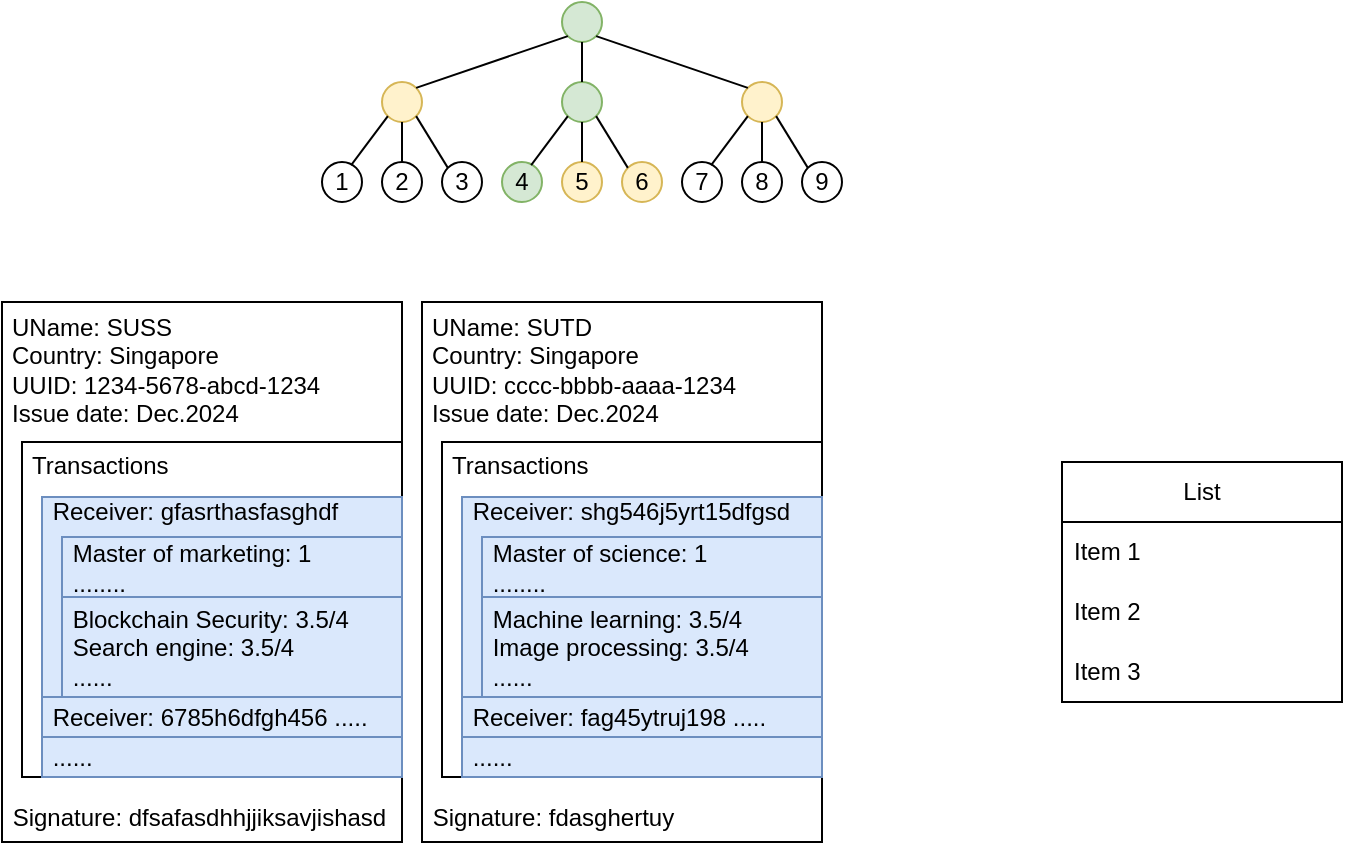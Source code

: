 <mxfile version="24.7.13">
  <diagram name="Page-1" id="_C3TLegI7R8yPhaLSQ1L">
    <mxGraphModel dx="1545" dy="366" grid="1" gridSize="10" guides="1" tooltips="1" connect="1" arrows="1" fold="1" page="1" pageScale="1" pageWidth="850" pageHeight="1100" math="0" shadow="0">
      <root>
        <mxCell id="0" />
        <mxCell id="1" parent="0" />
        <mxCell id="fRx-R-XlH92UUbTNDXMt-1" value="1" style="ellipse;whiteSpace=wrap;html=1;" parent="1" vertex="1">
          <mxGeometry x="360" y="250" width="20" height="20" as="geometry" />
        </mxCell>
        <mxCell id="fRx-R-XlH92UUbTNDXMt-2" value="2" style="ellipse;whiteSpace=wrap;html=1;" parent="1" vertex="1">
          <mxGeometry x="390" y="250" width="20" height="20" as="geometry" />
        </mxCell>
        <mxCell id="fRx-R-XlH92UUbTNDXMt-3" value="3" style="ellipse;whiteSpace=wrap;html=1;" parent="1" vertex="1">
          <mxGeometry x="420" y="250" width="20" height="20" as="geometry" />
        </mxCell>
        <mxCell id="fRx-R-XlH92UUbTNDXMt-4" value="" style="ellipse;whiteSpace=wrap;html=1;fillColor=#fff2cc;strokeColor=#d6b656;" parent="1" vertex="1">
          <mxGeometry x="390" y="210" width="20" height="20" as="geometry" />
        </mxCell>
        <mxCell id="fRx-R-XlH92UUbTNDXMt-5" value="" style="endArrow=none;html=1;rounded=0;exitX=0.729;exitY=0.076;exitDx=0;exitDy=0;entryX=0;entryY=1;entryDx=0;entryDy=0;exitPerimeter=0;" parent="1" source="fRx-R-XlH92UUbTNDXMt-1" target="fRx-R-XlH92UUbTNDXMt-4" edge="1">
          <mxGeometry width="50" height="50" relative="1" as="geometry">
            <mxPoint x="440" y="270" as="sourcePoint" />
            <mxPoint x="490" y="220" as="targetPoint" />
          </mxGeometry>
        </mxCell>
        <mxCell id="fRx-R-XlH92UUbTNDXMt-6" value="" style="endArrow=none;html=1;rounded=0;exitX=0.5;exitY=0;exitDx=0;exitDy=0;entryX=0.5;entryY=1;entryDx=0;entryDy=0;" parent="1" source="fRx-R-XlH92UUbTNDXMt-2" target="fRx-R-XlH92UUbTNDXMt-4" edge="1">
          <mxGeometry width="50" height="50" relative="1" as="geometry">
            <mxPoint x="384" y="262" as="sourcePoint" />
            <mxPoint x="403" y="237" as="targetPoint" />
          </mxGeometry>
        </mxCell>
        <mxCell id="fRx-R-XlH92UUbTNDXMt-7" value="" style="endArrow=none;html=1;rounded=0;exitX=0;exitY=0;exitDx=0;exitDy=0;entryX=1;entryY=1;entryDx=0;entryDy=0;" parent="1" source="fRx-R-XlH92UUbTNDXMt-3" target="fRx-R-XlH92UUbTNDXMt-4" edge="1">
          <mxGeometry width="50" height="50" relative="1" as="geometry">
            <mxPoint x="410" y="260" as="sourcePoint" />
            <mxPoint x="410" y="240" as="targetPoint" />
          </mxGeometry>
        </mxCell>
        <mxCell id="fRx-R-XlH92UUbTNDXMt-8" value="4" style="ellipse;whiteSpace=wrap;html=1;fillColor=#d5e8d4;strokeColor=#82b366;" parent="1" vertex="1">
          <mxGeometry x="450" y="250" width="20" height="20" as="geometry" />
        </mxCell>
        <mxCell id="fRx-R-XlH92UUbTNDXMt-9" value="5" style="ellipse;whiteSpace=wrap;html=1;fillColor=#fff2cc;strokeColor=#d6b656;" parent="1" vertex="1">
          <mxGeometry x="480" y="250" width="20" height="20" as="geometry" />
        </mxCell>
        <mxCell id="fRx-R-XlH92UUbTNDXMt-10" value="6" style="ellipse;whiteSpace=wrap;html=1;fillColor=#fff2cc;strokeColor=#d6b656;" parent="1" vertex="1">
          <mxGeometry x="510" y="250" width="20" height="20" as="geometry" />
        </mxCell>
        <mxCell id="fRx-R-XlH92UUbTNDXMt-11" value="" style="ellipse;whiteSpace=wrap;html=1;fillColor=#d5e8d4;strokeColor=#82b366;" parent="1" vertex="1">
          <mxGeometry x="480" y="210" width="20" height="20" as="geometry" />
        </mxCell>
        <mxCell id="fRx-R-XlH92UUbTNDXMt-12" value="" style="endArrow=none;html=1;rounded=0;exitX=0.729;exitY=0.076;exitDx=0;exitDy=0;entryX=0;entryY=1;entryDx=0;entryDy=0;exitPerimeter=0;" parent="1" source="fRx-R-XlH92UUbTNDXMt-8" target="fRx-R-XlH92UUbTNDXMt-11" edge="1">
          <mxGeometry width="50" height="50" relative="1" as="geometry">
            <mxPoint x="530" y="270" as="sourcePoint" />
            <mxPoint x="580" y="220" as="targetPoint" />
          </mxGeometry>
        </mxCell>
        <mxCell id="fRx-R-XlH92UUbTNDXMt-13" value="" style="endArrow=none;html=1;rounded=0;exitX=0.5;exitY=0;exitDx=0;exitDy=0;entryX=0.5;entryY=1;entryDx=0;entryDy=0;" parent="1" source="fRx-R-XlH92UUbTNDXMt-9" target="fRx-R-XlH92UUbTNDXMt-11" edge="1">
          <mxGeometry width="50" height="50" relative="1" as="geometry">
            <mxPoint x="474" y="262" as="sourcePoint" />
            <mxPoint x="493" y="237" as="targetPoint" />
          </mxGeometry>
        </mxCell>
        <mxCell id="fRx-R-XlH92UUbTNDXMt-14" value="" style="endArrow=none;html=1;rounded=0;exitX=0;exitY=0;exitDx=0;exitDy=0;entryX=1;entryY=1;entryDx=0;entryDy=0;" parent="1" source="fRx-R-XlH92UUbTNDXMt-10" target="fRx-R-XlH92UUbTNDXMt-11" edge="1">
          <mxGeometry width="50" height="50" relative="1" as="geometry">
            <mxPoint x="500" y="260" as="sourcePoint" />
            <mxPoint x="500" y="240" as="targetPoint" />
          </mxGeometry>
        </mxCell>
        <mxCell id="fRx-R-XlH92UUbTNDXMt-15" value="7" style="ellipse;whiteSpace=wrap;html=1;" parent="1" vertex="1">
          <mxGeometry x="540" y="250" width="20" height="20" as="geometry" />
        </mxCell>
        <mxCell id="fRx-R-XlH92UUbTNDXMt-16" value="8" style="ellipse;whiteSpace=wrap;html=1;" parent="1" vertex="1">
          <mxGeometry x="570" y="250" width="20" height="20" as="geometry" />
        </mxCell>
        <mxCell id="fRx-R-XlH92UUbTNDXMt-17" value="9" style="ellipse;whiteSpace=wrap;html=1;" parent="1" vertex="1">
          <mxGeometry x="600" y="250" width="20" height="20" as="geometry" />
        </mxCell>
        <mxCell id="fRx-R-XlH92UUbTNDXMt-18" value="" style="ellipse;whiteSpace=wrap;html=1;fillColor=#fff2cc;strokeColor=#d6b656;" parent="1" vertex="1">
          <mxGeometry x="570" y="210" width="20" height="20" as="geometry" />
        </mxCell>
        <mxCell id="fRx-R-XlH92UUbTNDXMt-19" value="" style="endArrow=none;html=1;rounded=0;exitX=0.729;exitY=0.076;exitDx=0;exitDy=0;entryX=0;entryY=1;entryDx=0;entryDy=0;exitPerimeter=0;" parent="1" source="fRx-R-XlH92UUbTNDXMt-15" target="fRx-R-XlH92UUbTNDXMt-18" edge="1">
          <mxGeometry width="50" height="50" relative="1" as="geometry">
            <mxPoint x="620" y="270" as="sourcePoint" />
            <mxPoint x="670" y="220" as="targetPoint" />
          </mxGeometry>
        </mxCell>
        <mxCell id="fRx-R-XlH92UUbTNDXMt-20" value="" style="endArrow=none;html=1;rounded=0;exitX=0.5;exitY=0;exitDx=0;exitDy=0;entryX=0.5;entryY=1;entryDx=0;entryDy=0;" parent="1" source="fRx-R-XlH92UUbTNDXMt-16" target="fRx-R-XlH92UUbTNDXMt-18" edge="1">
          <mxGeometry width="50" height="50" relative="1" as="geometry">
            <mxPoint x="564" y="262" as="sourcePoint" />
            <mxPoint x="583" y="237" as="targetPoint" />
          </mxGeometry>
        </mxCell>
        <mxCell id="fRx-R-XlH92UUbTNDXMt-21" value="" style="endArrow=none;html=1;rounded=0;exitX=0;exitY=0;exitDx=0;exitDy=0;entryX=1;entryY=1;entryDx=0;entryDy=0;" parent="1" source="fRx-R-XlH92UUbTNDXMt-17" target="fRx-R-XlH92UUbTNDXMt-18" edge="1">
          <mxGeometry width="50" height="50" relative="1" as="geometry">
            <mxPoint x="590" y="260" as="sourcePoint" />
            <mxPoint x="590" y="240" as="targetPoint" />
          </mxGeometry>
        </mxCell>
        <mxCell id="fRx-R-XlH92UUbTNDXMt-22" value="" style="ellipse;whiteSpace=wrap;html=1;fillColor=#d5e8d4;strokeColor=#82b366;" parent="1" vertex="1">
          <mxGeometry x="480" y="170" width="20" height="20" as="geometry" />
        </mxCell>
        <mxCell id="fRx-R-XlH92UUbTNDXMt-23" value="" style="endArrow=none;html=1;rounded=0;entryX=0.5;entryY=1;entryDx=0;entryDy=0;exitX=0.5;exitY=0;exitDx=0;exitDy=0;" parent="1" source="fRx-R-XlH92UUbTNDXMt-11" target="fRx-R-XlH92UUbTNDXMt-22" edge="1">
          <mxGeometry width="50" height="50" relative="1" as="geometry">
            <mxPoint x="440" y="200" as="sourcePoint" />
            <mxPoint x="490" y="150" as="targetPoint" />
          </mxGeometry>
        </mxCell>
        <mxCell id="fRx-R-XlH92UUbTNDXMt-24" value="" style="endArrow=none;html=1;rounded=0;entryX=0;entryY=1;entryDx=0;entryDy=0;exitX=1;exitY=0;exitDx=0;exitDy=0;" parent="1" source="fRx-R-XlH92UUbTNDXMt-4" target="fRx-R-XlH92UUbTNDXMt-22" edge="1">
          <mxGeometry width="50" height="50" relative="1" as="geometry">
            <mxPoint x="420" y="210" as="sourcePoint" />
            <mxPoint x="500" y="200" as="targetPoint" />
          </mxGeometry>
        </mxCell>
        <mxCell id="fRx-R-XlH92UUbTNDXMt-25" value="" style="endArrow=none;html=1;rounded=0;entryX=1;entryY=1;entryDx=0;entryDy=0;exitX=0;exitY=0;exitDx=0;exitDy=0;" parent="1" source="fRx-R-XlH92UUbTNDXMt-18" target="fRx-R-XlH92UUbTNDXMt-22" edge="1">
          <mxGeometry width="50" height="50" relative="1" as="geometry">
            <mxPoint x="417" y="223" as="sourcePoint" />
            <mxPoint x="493" y="197" as="targetPoint" />
          </mxGeometry>
        </mxCell>
        <mxCell id="HGDvCcWBCPNiUjmK5g9L-1" value="&lt;div style=&quot;text-align: justify; padding-left: 3px;&quot;&gt;&lt;span style=&quot;background-color: initial;&quot;&gt;UName: SUSS&lt;/span&gt;&lt;/div&gt;&lt;div style=&quot;text-align: justify; padding-left: 3px;&quot;&gt;&lt;span style=&quot;background-color: initial;&quot;&gt;Country: Singapore&lt;/span&gt;&lt;/div&gt;&lt;div style=&quot;text-align: justify; padding-left: 3px;&quot;&gt;&lt;span style=&quot;background-color: initial;&quot;&gt;UUID: 1234-5678-abcd-1234&lt;/span&gt;&lt;/div&gt;&lt;div style=&quot;text-align: justify; padding-left: 3px;&quot;&gt;Issue date: Dec.2024&lt;/div&gt;&lt;div style=&quot;text-align: justify;&quot;&gt;&lt;br&gt;&lt;/div&gt;&lt;div style=&quot;text-align: justify;&quot;&gt;&lt;br&gt;&lt;/div&gt;&lt;div style=&quot;text-align: justify;&quot;&gt;&lt;br&gt;&lt;/div&gt;&lt;div style=&quot;text-align: justify;&quot;&gt;&lt;br&gt;&lt;/div&gt;&lt;div style=&quot;text-align: justify;&quot;&gt;&lt;br&gt;&lt;/div&gt;&lt;div style=&quot;text-align: justify;&quot;&gt;&lt;br&gt;&lt;/div&gt;&lt;div style=&quot;text-align: justify;&quot;&gt;&lt;br&gt;&lt;/div&gt;&lt;div style=&quot;text-align: justify;&quot;&gt;&lt;br&gt;&lt;/div&gt;&lt;div style=&quot;text-align: justify;&quot;&gt;&lt;br&gt;&lt;/div&gt;&lt;div style=&quot;text-align: justify;&quot;&gt;&lt;br&gt;&lt;/div&gt;&lt;div style=&quot;text-align: justify;&quot;&gt;&lt;br&gt;&lt;/div&gt;&lt;div style=&quot;text-align: justify;&quot;&gt;&lt;br&gt;&lt;/div&gt;&lt;div style=&quot;text-align: justify;&quot;&gt;&lt;br&gt;&lt;/div&gt;&lt;div style=&quot;text-align: justify;&quot;&gt;&amp;nbsp;Signature: dfsafasdhhjjiksavjishasd&lt;/div&gt;" style="rounded=0;whiteSpace=wrap;html=1;align=left;" vertex="1" parent="1">
          <mxGeometry x="200" y="320" width="200" height="270" as="geometry" />
        </mxCell>
        <mxCell id="HGDvCcWBCPNiUjmK5g9L-2" value="List" style="swimlane;fontStyle=0;childLayout=stackLayout;horizontal=1;startSize=30;horizontalStack=0;resizeParent=1;resizeParentMax=0;resizeLast=0;collapsible=1;marginBottom=0;whiteSpace=wrap;html=1;" vertex="1" parent="1">
          <mxGeometry x="730" y="400" width="140" height="120" as="geometry" />
        </mxCell>
        <mxCell id="HGDvCcWBCPNiUjmK5g9L-3" value="Item 1" style="text;strokeColor=none;fillColor=none;align=left;verticalAlign=middle;spacingLeft=4;spacingRight=4;overflow=hidden;points=[[0,0.5],[1,0.5]];portConstraint=eastwest;rotatable=0;whiteSpace=wrap;html=1;" vertex="1" parent="HGDvCcWBCPNiUjmK5g9L-2">
          <mxGeometry y="30" width="140" height="30" as="geometry" />
        </mxCell>
        <mxCell id="HGDvCcWBCPNiUjmK5g9L-4" value="Item 2" style="text;strokeColor=none;fillColor=none;align=left;verticalAlign=middle;spacingLeft=4;spacingRight=4;overflow=hidden;points=[[0,0.5],[1,0.5]];portConstraint=eastwest;rotatable=0;whiteSpace=wrap;html=1;" vertex="1" parent="HGDvCcWBCPNiUjmK5g9L-2">
          <mxGeometry y="60" width="140" height="30" as="geometry" />
        </mxCell>
        <mxCell id="HGDvCcWBCPNiUjmK5g9L-5" value="Item 3" style="text;strokeColor=none;fillColor=none;align=left;verticalAlign=middle;spacingLeft=4;spacingRight=4;overflow=hidden;points=[[0,0.5],[1,0.5]];portConstraint=eastwest;rotatable=0;whiteSpace=wrap;html=1;" vertex="1" parent="HGDvCcWBCPNiUjmK5g9L-2">
          <mxGeometry y="90" width="140" height="30" as="geometry" />
        </mxCell>
        <mxCell id="HGDvCcWBCPNiUjmK5g9L-19" value="&lt;div style=&quot;text-align: justify; padding-left: 3px;&quot;&gt;&lt;span style=&quot;background-color: initial;&quot;&gt;Transactions&lt;/span&gt;&lt;/div&gt;&lt;div&gt;&lt;br&gt;&lt;/div&gt;&lt;div&gt;&lt;br&gt;&lt;/div&gt;&lt;div&gt;&lt;br&gt;&lt;/div&gt;&lt;div&gt;&lt;br&gt;&lt;/div&gt;&lt;div&gt;&lt;br&gt;&lt;/div&gt;&lt;div&gt;&lt;br&gt;&lt;/div&gt;&lt;div&gt;&lt;br&gt;&lt;/div&gt;&lt;div&gt;&lt;br&gt;&lt;/div&gt;&lt;div&gt;&lt;br&gt;&lt;/div&gt;&lt;div&gt;&amp;nbsp; &amp;nbsp; .....&lt;/div&gt;" style="rounded=0;whiteSpace=wrap;html=1;align=left;" vertex="1" parent="1">
          <mxGeometry x="210" y="390" width="190" height="167.5" as="geometry" />
        </mxCell>
        <mxCell id="HGDvCcWBCPNiUjmK5g9L-22" value="&amp;nbsp;Receiver: gfasrthasfasghdf&lt;div&gt;&lt;br&gt;&lt;/div&gt;&lt;div&gt;&lt;br&gt;&lt;/div&gt;&lt;div&gt;&lt;br&gt;&lt;/div&gt;&lt;div&gt;&lt;br&gt;&lt;/div&gt;&lt;div&gt;&lt;br&gt;&lt;/div&gt;&lt;div&gt;&lt;br&gt;&lt;/div&gt;" style="rounded=0;whiteSpace=wrap;html=1;align=left;fillColor=#dae8fc;strokeColor=#6c8ebf;" vertex="1" parent="1">
          <mxGeometry x="220" y="417.5" width="180" height="100" as="geometry" />
        </mxCell>
        <mxCell id="HGDvCcWBCPNiUjmK5g9L-24" value="&amp;nbsp;Master of marketing: 1&lt;div&gt;&amp;nbsp;........&lt;/div&gt;" style="rounded=0;whiteSpace=wrap;html=1;align=left;fillColor=#dae8fc;strokeColor=#6c8ebf;" vertex="1" parent="1">
          <mxGeometry x="230" y="437.5" width="170" height="30" as="geometry" />
        </mxCell>
        <mxCell id="HGDvCcWBCPNiUjmK5g9L-25" value="&amp;nbsp;Blockchain Security: 3.5/4&lt;div&gt;&amp;nbsp;Search engine: 3.5/4&lt;/div&gt;&lt;div&gt;&amp;nbsp;......&lt;/div&gt;" style="rounded=0;whiteSpace=wrap;html=1;align=left;fillColor=#dae8fc;strokeColor=#6c8ebf;" vertex="1" parent="1">
          <mxGeometry x="230" y="467.5" width="170" height="50" as="geometry" />
        </mxCell>
        <mxCell id="HGDvCcWBCPNiUjmK5g9L-27" value="&amp;nbsp;Receiver: 6785h6dfgh456 ....." style="rounded=0;whiteSpace=wrap;html=1;align=left;fillColor=#dae8fc;strokeColor=#6c8ebf;" vertex="1" parent="1">
          <mxGeometry x="220" y="517.5" width="180" height="20" as="geometry" />
        </mxCell>
        <mxCell id="HGDvCcWBCPNiUjmK5g9L-28" value="&amp;nbsp;......" style="rounded=0;whiteSpace=wrap;html=1;align=left;fillColor=#dae8fc;strokeColor=#6c8ebf;" vertex="1" parent="1">
          <mxGeometry x="220" y="537.5" width="180" height="20" as="geometry" />
        </mxCell>
        <mxCell id="HGDvCcWBCPNiUjmK5g9L-29" value="&lt;div style=&quot;text-align: justify; padding-left: 3px;&quot;&gt;&lt;span style=&quot;background-color: initial;&quot;&gt;UName: SUTD&lt;/span&gt;&lt;/div&gt;&lt;div style=&quot;text-align: justify; padding-left: 3px;&quot;&gt;&lt;span style=&quot;background-color: initial;&quot;&gt;Country: Singapore&lt;/span&gt;&lt;/div&gt;&lt;div style=&quot;text-align: justify; padding-left: 3px;&quot;&gt;&lt;span style=&quot;background-color: initial;&quot;&gt;UUID: cccc-bbbb-aaaa-1234&lt;/span&gt;&lt;/div&gt;&lt;div style=&quot;text-align: justify; padding-left: 3px;&quot;&gt;Issue date: Dec.2024&lt;/div&gt;&lt;div style=&quot;text-align: justify;&quot;&gt;&lt;br&gt;&lt;/div&gt;&lt;div style=&quot;text-align: justify;&quot;&gt;&lt;br&gt;&lt;/div&gt;&lt;div style=&quot;text-align: justify;&quot;&gt;&lt;br&gt;&lt;/div&gt;&lt;div style=&quot;text-align: justify;&quot;&gt;&lt;br&gt;&lt;/div&gt;&lt;div style=&quot;text-align: justify;&quot;&gt;&lt;br&gt;&lt;/div&gt;&lt;div style=&quot;text-align: justify;&quot;&gt;&lt;br&gt;&lt;/div&gt;&lt;div style=&quot;text-align: justify;&quot;&gt;&lt;br&gt;&lt;/div&gt;&lt;div style=&quot;text-align: justify;&quot;&gt;&lt;br&gt;&lt;/div&gt;&lt;div style=&quot;text-align: justify;&quot;&gt;&lt;br&gt;&lt;/div&gt;&lt;div style=&quot;text-align: justify;&quot;&gt;&lt;br&gt;&lt;/div&gt;&lt;div style=&quot;text-align: justify;&quot;&gt;&lt;br&gt;&lt;/div&gt;&lt;div style=&quot;text-align: justify;&quot;&gt;&lt;br&gt;&lt;/div&gt;&lt;div style=&quot;text-align: justify;&quot;&gt;&lt;br&gt;&lt;/div&gt;&lt;div style=&quot;text-align: justify;&quot;&gt;&amp;nbsp;Signature: fdasghertuy&lt;/div&gt;" style="rounded=0;whiteSpace=wrap;html=1;align=left;" vertex="1" parent="1">
          <mxGeometry x="410" y="320" width="200" height="270" as="geometry" />
        </mxCell>
        <mxCell id="HGDvCcWBCPNiUjmK5g9L-30" value="&lt;div style=&quot;text-align: justify; padding-left: 3px;&quot;&gt;&lt;span style=&quot;background-color: initial;&quot;&gt;Transactions&lt;/span&gt;&lt;/div&gt;&lt;div&gt;&lt;br&gt;&lt;/div&gt;&lt;div&gt;&lt;br&gt;&lt;/div&gt;&lt;div&gt;&lt;br&gt;&lt;/div&gt;&lt;div&gt;&lt;br&gt;&lt;/div&gt;&lt;div&gt;&lt;br&gt;&lt;/div&gt;&lt;div&gt;&lt;br&gt;&lt;/div&gt;&lt;div&gt;&lt;br&gt;&lt;/div&gt;&lt;div&gt;&lt;br&gt;&lt;/div&gt;&lt;div&gt;&lt;br&gt;&lt;/div&gt;&lt;div&gt;&amp;nbsp; &amp;nbsp; .....&lt;/div&gt;" style="rounded=0;whiteSpace=wrap;html=1;align=left;" vertex="1" parent="1">
          <mxGeometry x="420" y="390" width="190" height="167.5" as="geometry" />
        </mxCell>
        <mxCell id="HGDvCcWBCPNiUjmK5g9L-31" value="&amp;nbsp;Receiver: shg546j5yrt15dfgsd&lt;div&gt;&lt;br&gt;&lt;/div&gt;&lt;div&gt;&lt;br&gt;&lt;/div&gt;&lt;div&gt;&lt;br&gt;&lt;/div&gt;&lt;div&gt;&lt;br&gt;&lt;/div&gt;&lt;div&gt;&lt;br&gt;&lt;/div&gt;&lt;div&gt;&lt;br&gt;&lt;/div&gt;" style="rounded=0;whiteSpace=wrap;html=1;align=left;fillColor=#dae8fc;strokeColor=#6c8ebf;" vertex="1" parent="1">
          <mxGeometry x="430" y="417.5" width="180" height="100" as="geometry" />
        </mxCell>
        <mxCell id="HGDvCcWBCPNiUjmK5g9L-32" value="&amp;nbsp;Master of science: 1&lt;div&gt;&amp;nbsp;........&lt;/div&gt;" style="rounded=0;whiteSpace=wrap;html=1;align=left;fillColor=#dae8fc;strokeColor=#6c8ebf;" vertex="1" parent="1">
          <mxGeometry x="440" y="437.5" width="170" height="30" as="geometry" />
        </mxCell>
        <mxCell id="HGDvCcWBCPNiUjmK5g9L-33" value="&amp;nbsp;Machine learning: 3.5/4&lt;div&gt;&amp;nbsp;Image processing: 3.5/4&lt;/div&gt;&lt;div&gt;&amp;nbsp;......&lt;/div&gt;" style="rounded=0;whiteSpace=wrap;html=1;align=left;fillColor=#dae8fc;strokeColor=#6c8ebf;" vertex="1" parent="1">
          <mxGeometry x="440" y="467.5" width="170" height="50" as="geometry" />
        </mxCell>
        <mxCell id="HGDvCcWBCPNiUjmK5g9L-34" value="&amp;nbsp;Receiver: fag45ytruj198 ....." style="rounded=0;whiteSpace=wrap;html=1;align=left;fillColor=#dae8fc;strokeColor=#6c8ebf;" vertex="1" parent="1">
          <mxGeometry x="430" y="517.5" width="180" height="20" as="geometry" />
        </mxCell>
        <mxCell id="HGDvCcWBCPNiUjmK5g9L-35" value="&amp;nbsp;......" style="rounded=0;whiteSpace=wrap;html=1;align=left;fillColor=#dae8fc;strokeColor=#6c8ebf;" vertex="1" parent="1">
          <mxGeometry x="430" y="537.5" width="180" height="20" as="geometry" />
        </mxCell>
      </root>
    </mxGraphModel>
  </diagram>
</mxfile>
